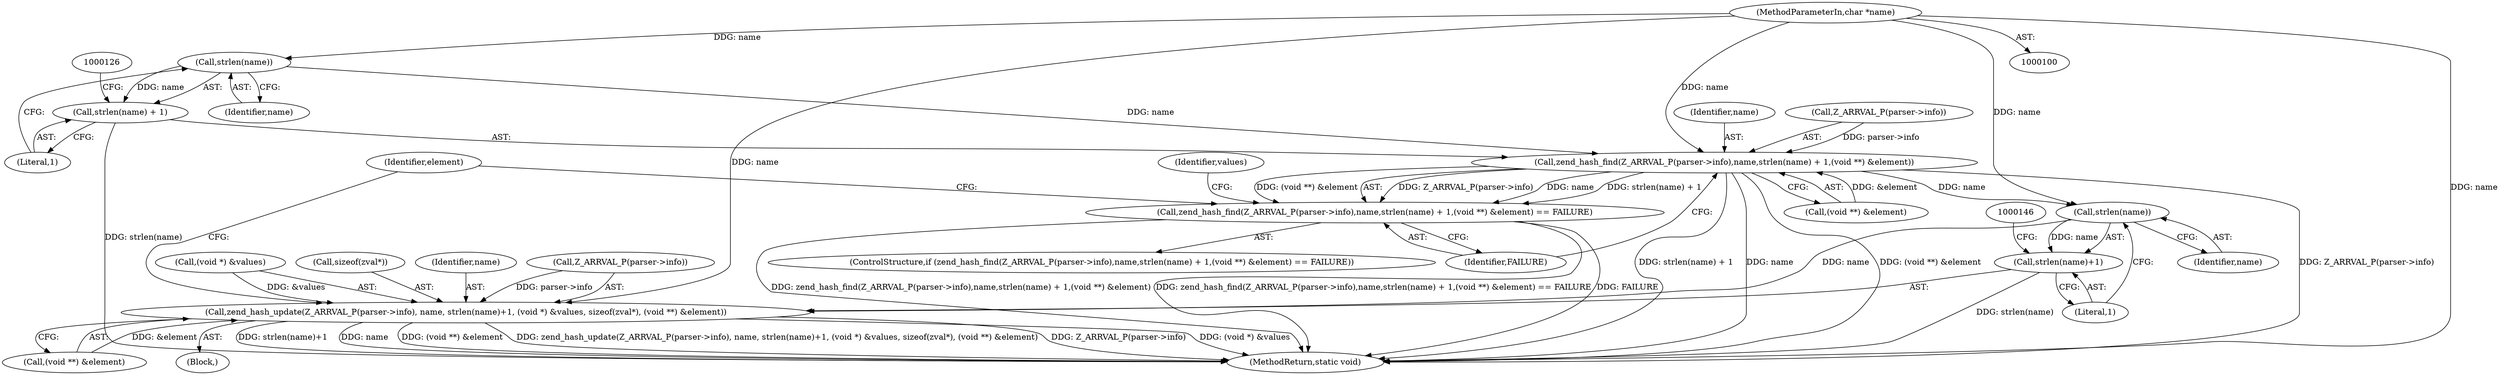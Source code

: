 digraph "0_php_dccda88f27a084bcbbb30198ace12b4e7ae961cc_3@API" {
"1000122" [label="(Call,strlen(name))"];
"1000102" [label="(MethodParameterIn,char *name)"];
"1000115" [label="(Call,zend_hash_find(Z_ARRVAL_P(parser->info),name,strlen(name) + 1,(void **) &element))"];
"1000114" [label="(Call,zend_hash_find(Z_ARRVAL_P(parser->info),name,strlen(name) + 1,(void **) &element) == FAILURE)"];
"1000142" [label="(Call,strlen(name))"];
"1000135" [label="(Call,zend_hash_update(Z_ARRVAL_P(parser->info), name, strlen(name)+1, (void *) &values, sizeof(zval*), (void **) &element))"];
"1000141" [label="(Call,strlen(name)+1)"];
"1000121" [label="(Call,strlen(name) + 1)"];
"1000115" [label="(Call,zend_hash_find(Z_ARRVAL_P(parser->info),name,strlen(name) + 1,(void **) &element))"];
"1000136" [label="(Call,Z_ARRVAL_P(parser->info))"];
"1000116" [label="(Call,Z_ARRVAL_P(parser->info))"];
"1000114" [label="(Call,zend_hash_find(Z_ARRVAL_P(parser->info),name,strlen(name) + 1,(void **) &element) == FAILURE)"];
"1000113" [label="(ControlStructure,if (zend_hash_find(Z_ARRVAL_P(parser->info),name,strlen(name) + 1,(void **) &element) == FAILURE))"];
"1000145" [label="(Call,(void *) &values)"];
"1000135" [label="(Call,zend_hash_update(Z_ARRVAL_P(parser->info), name, strlen(name)+1, (void *) &values, sizeof(zval*), (void **) &element))"];
"1000121" [label="(Call,strlen(name) + 1)"];
"1000149" [label="(Call,sizeof(zval*))"];
"1000123" [label="(Identifier,name)"];
"1000122" [label="(Call,strlen(name))"];
"1000141" [label="(Call,strlen(name)+1)"];
"1000120" [label="(Identifier,name)"];
"1000157" [label="(Identifier,element)"];
"1000129" [label="(Identifier,FAILURE)"];
"1000130" [label="(Block,)"];
"1000151" [label="(Call,(void **) &element)"];
"1000142" [label="(Call,strlen(name))"];
"1000102" [label="(MethodParameterIn,char *name)"];
"1000143" [label="(Identifier,name)"];
"1000132" [label="(Identifier,values)"];
"1000140" [label="(Identifier,name)"];
"1000124" [label="(Literal,1)"];
"1000165" [label="(MethodReturn,static void)"];
"1000125" [label="(Call,(void **) &element)"];
"1000144" [label="(Literal,1)"];
"1000122" -> "1000121"  [label="AST: "];
"1000122" -> "1000123"  [label="CFG: "];
"1000123" -> "1000122"  [label="AST: "];
"1000124" -> "1000122"  [label="CFG: "];
"1000122" -> "1000115"  [label="DDG: name"];
"1000122" -> "1000121"  [label="DDG: name"];
"1000102" -> "1000122"  [label="DDG: name"];
"1000102" -> "1000100"  [label="AST: "];
"1000102" -> "1000165"  [label="DDG: name"];
"1000102" -> "1000115"  [label="DDG: name"];
"1000102" -> "1000135"  [label="DDG: name"];
"1000102" -> "1000142"  [label="DDG: name"];
"1000115" -> "1000114"  [label="AST: "];
"1000115" -> "1000125"  [label="CFG: "];
"1000116" -> "1000115"  [label="AST: "];
"1000120" -> "1000115"  [label="AST: "];
"1000121" -> "1000115"  [label="AST: "];
"1000125" -> "1000115"  [label="AST: "];
"1000129" -> "1000115"  [label="CFG: "];
"1000115" -> "1000165"  [label="DDG: (void **) &element"];
"1000115" -> "1000165"  [label="DDG: strlen(name) + 1"];
"1000115" -> "1000165"  [label="DDG: name"];
"1000115" -> "1000165"  [label="DDG: Z_ARRVAL_P(parser->info)"];
"1000115" -> "1000114"  [label="DDG: Z_ARRVAL_P(parser->info)"];
"1000115" -> "1000114"  [label="DDG: name"];
"1000115" -> "1000114"  [label="DDG: strlen(name) + 1"];
"1000115" -> "1000114"  [label="DDG: (void **) &element"];
"1000116" -> "1000115"  [label="DDG: parser->info"];
"1000125" -> "1000115"  [label="DDG: &element"];
"1000115" -> "1000142"  [label="DDG: name"];
"1000114" -> "1000113"  [label="AST: "];
"1000114" -> "1000129"  [label="CFG: "];
"1000129" -> "1000114"  [label="AST: "];
"1000132" -> "1000114"  [label="CFG: "];
"1000157" -> "1000114"  [label="CFG: "];
"1000114" -> "1000165"  [label="DDG: zend_hash_find(Z_ARRVAL_P(parser->info),name,strlen(name) + 1,(void **) &element) == FAILURE"];
"1000114" -> "1000165"  [label="DDG: FAILURE"];
"1000114" -> "1000165"  [label="DDG: zend_hash_find(Z_ARRVAL_P(parser->info),name,strlen(name) + 1,(void **) &element)"];
"1000142" -> "1000141"  [label="AST: "];
"1000142" -> "1000143"  [label="CFG: "];
"1000143" -> "1000142"  [label="AST: "];
"1000144" -> "1000142"  [label="CFG: "];
"1000142" -> "1000135"  [label="DDG: name"];
"1000142" -> "1000141"  [label="DDG: name"];
"1000135" -> "1000130"  [label="AST: "];
"1000135" -> "1000151"  [label="CFG: "];
"1000136" -> "1000135"  [label="AST: "];
"1000140" -> "1000135"  [label="AST: "];
"1000141" -> "1000135"  [label="AST: "];
"1000145" -> "1000135"  [label="AST: "];
"1000149" -> "1000135"  [label="AST: "];
"1000151" -> "1000135"  [label="AST: "];
"1000157" -> "1000135"  [label="CFG: "];
"1000135" -> "1000165"  [label="DDG: strlen(name)+1"];
"1000135" -> "1000165"  [label="DDG: name"];
"1000135" -> "1000165"  [label="DDG: (void **) &element"];
"1000135" -> "1000165"  [label="DDG: zend_hash_update(Z_ARRVAL_P(parser->info), name, strlen(name)+1, (void *) &values, sizeof(zval*), (void **) &element)"];
"1000135" -> "1000165"  [label="DDG: Z_ARRVAL_P(parser->info)"];
"1000135" -> "1000165"  [label="DDG: (void *) &values"];
"1000136" -> "1000135"  [label="DDG: parser->info"];
"1000145" -> "1000135"  [label="DDG: &values"];
"1000151" -> "1000135"  [label="DDG: &element"];
"1000141" -> "1000144"  [label="CFG: "];
"1000144" -> "1000141"  [label="AST: "];
"1000146" -> "1000141"  [label="CFG: "];
"1000141" -> "1000165"  [label="DDG: strlen(name)"];
"1000121" -> "1000124"  [label="CFG: "];
"1000124" -> "1000121"  [label="AST: "];
"1000126" -> "1000121"  [label="CFG: "];
"1000121" -> "1000165"  [label="DDG: strlen(name)"];
}
